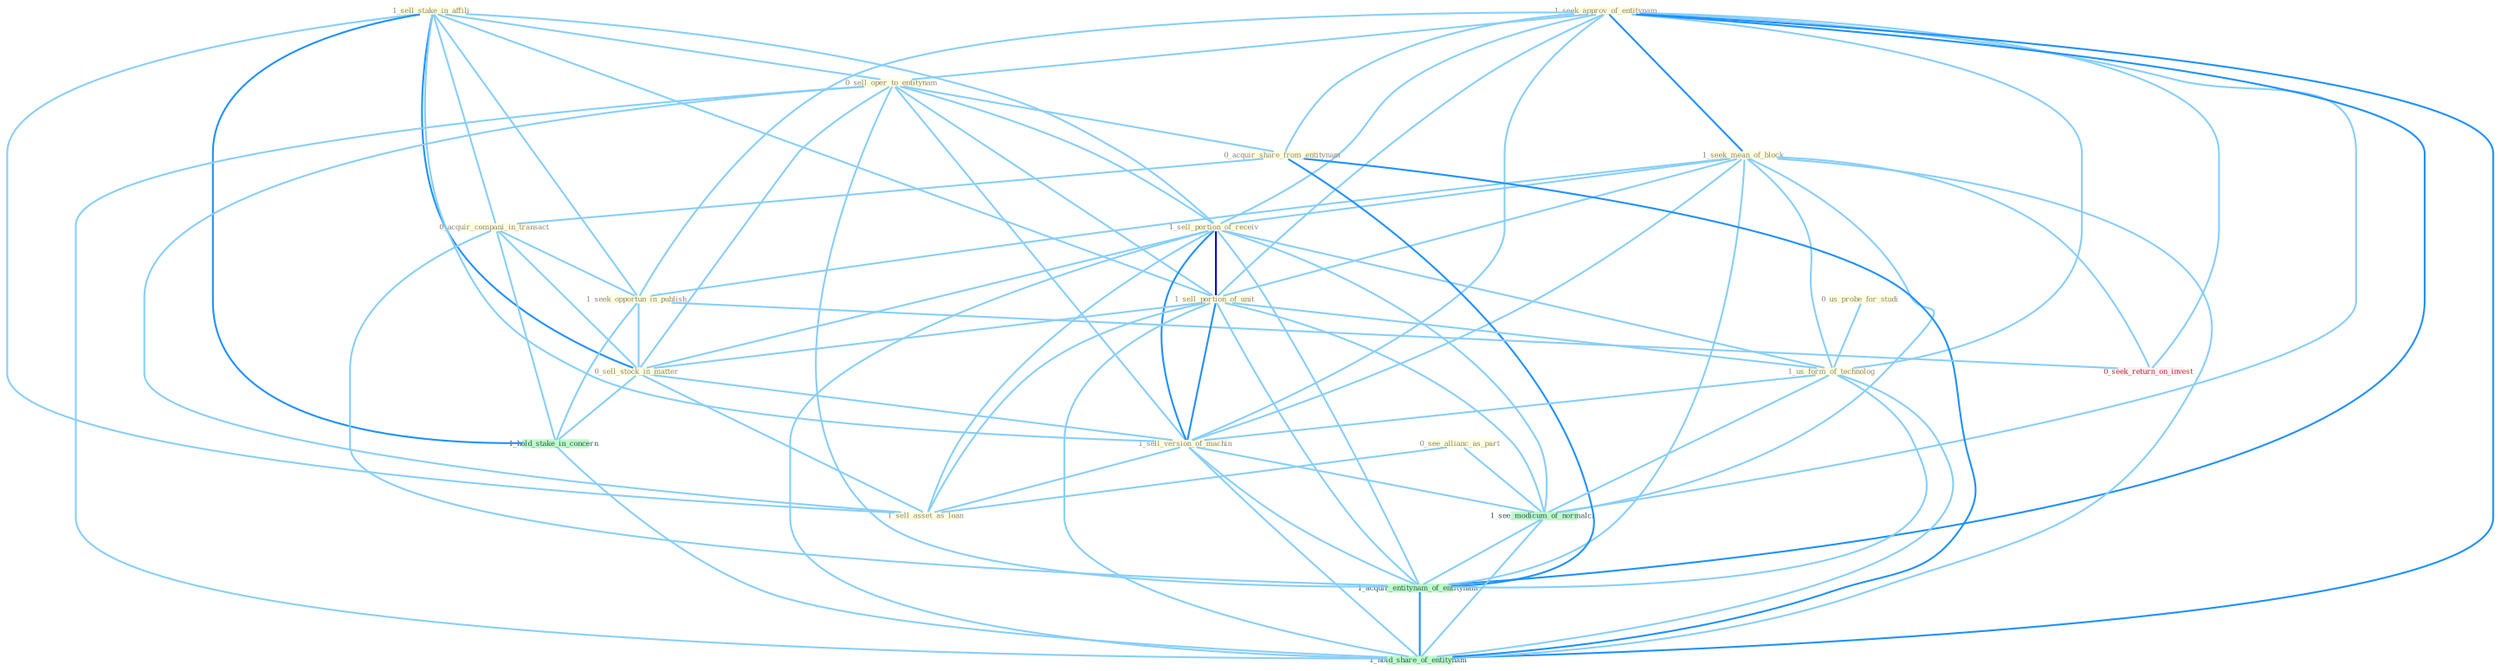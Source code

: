 Graph G{ 
    node
    [shape=polygon,style=filled,width=.5,height=.06,color="#BDFCC9",fixedsize=true,fontsize=4,
    fontcolor="#2f4f4f"];
    {node
    [color="#ffffe0", fontcolor="#8b7d6b"] "1_sell_stake_in_affili " "1_seek_approv_of_entitynam " "0_sell_oper_to_entitynam " "1_seek_mean_of_block " "1_sell_portion_of_receiv " "0_acquir_share_from_entitynam " "0_acquir_compani_in_transact " "0_us_probe_for_studi " "1_seek_opportun_in_publish " "1_sell_portion_of_unit " "0_see_allianc_as_part " "0_sell_stock_in_matter " "1_us_form_of_technolog " "1_sell_version_of_machin " "1_sell_asset_as_loan "}
{node [color="#fff0f5", fontcolor="#b22222"] "0_seek_return_on_invest "}
edge [color="#B0E2FF"];

	"1_sell_stake_in_affili " -- "0_sell_oper_to_entitynam " [w="1", color="#87cefa" ];
	"1_sell_stake_in_affili " -- "1_sell_portion_of_receiv " [w="1", color="#87cefa" ];
	"1_sell_stake_in_affili " -- "0_acquir_compani_in_transact " [w="1", color="#87cefa" ];
	"1_sell_stake_in_affili " -- "1_seek_opportun_in_publish " [w="1", color="#87cefa" ];
	"1_sell_stake_in_affili " -- "1_sell_portion_of_unit " [w="1", color="#87cefa" ];
	"1_sell_stake_in_affili " -- "0_sell_stock_in_matter " [w="2", color="#1e90ff" , len=0.8];
	"1_sell_stake_in_affili " -- "1_sell_version_of_machin " [w="1", color="#87cefa" ];
	"1_sell_stake_in_affili " -- "1_sell_asset_as_loan " [w="1", color="#87cefa" ];
	"1_sell_stake_in_affili " -- "1_hold_stake_in_concern " [w="2", color="#1e90ff" , len=0.8];
	"1_seek_approv_of_entitynam " -- "0_sell_oper_to_entitynam " [w="1", color="#87cefa" ];
	"1_seek_approv_of_entitynam " -- "1_seek_mean_of_block " [w="2", color="#1e90ff" , len=0.8];
	"1_seek_approv_of_entitynam " -- "1_sell_portion_of_receiv " [w="1", color="#87cefa" ];
	"1_seek_approv_of_entitynam " -- "0_acquir_share_from_entitynam " [w="1", color="#87cefa" ];
	"1_seek_approv_of_entitynam " -- "1_seek_opportun_in_publish " [w="1", color="#87cefa" ];
	"1_seek_approv_of_entitynam " -- "1_sell_portion_of_unit " [w="1", color="#87cefa" ];
	"1_seek_approv_of_entitynam " -- "1_us_form_of_technolog " [w="1", color="#87cefa" ];
	"1_seek_approv_of_entitynam " -- "1_sell_version_of_machin " [w="1", color="#87cefa" ];
	"1_seek_approv_of_entitynam " -- "0_seek_return_on_invest " [w="1", color="#87cefa" ];
	"1_seek_approv_of_entitynam " -- "1_see_modicum_of_normalci " [w="1", color="#87cefa" ];
	"1_seek_approv_of_entitynam " -- "1_acquir_entitynam_of_entitynam " [w="2", color="#1e90ff" , len=0.8];
	"1_seek_approv_of_entitynam " -- "1_hold_share_of_entitynam " [w="2", color="#1e90ff" , len=0.8];
	"0_sell_oper_to_entitynam " -- "1_sell_portion_of_receiv " [w="1", color="#87cefa" ];
	"0_sell_oper_to_entitynam " -- "0_acquir_share_from_entitynam " [w="1", color="#87cefa" ];
	"0_sell_oper_to_entitynam " -- "1_sell_portion_of_unit " [w="1", color="#87cefa" ];
	"0_sell_oper_to_entitynam " -- "0_sell_stock_in_matter " [w="1", color="#87cefa" ];
	"0_sell_oper_to_entitynam " -- "1_sell_version_of_machin " [w="1", color="#87cefa" ];
	"0_sell_oper_to_entitynam " -- "1_sell_asset_as_loan " [w="1", color="#87cefa" ];
	"0_sell_oper_to_entitynam " -- "1_acquir_entitynam_of_entitynam " [w="1", color="#87cefa" ];
	"0_sell_oper_to_entitynam " -- "1_hold_share_of_entitynam " [w="1", color="#87cefa" ];
	"1_seek_mean_of_block " -- "1_sell_portion_of_receiv " [w="1", color="#87cefa" ];
	"1_seek_mean_of_block " -- "1_seek_opportun_in_publish " [w="1", color="#87cefa" ];
	"1_seek_mean_of_block " -- "1_sell_portion_of_unit " [w="1", color="#87cefa" ];
	"1_seek_mean_of_block " -- "1_us_form_of_technolog " [w="1", color="#87cefa" ];
	"1_seek_mean_of_block " -- "1_sell_version_of_machin " [w="1", color="#87cefa" ];
	"1_seek_mean_of_block " -- "0_seek_return_on_invest " [w="1", color="#87cefa" ];
	"1_seek_mean_of_block " -- "1_see_modicum_of_normalci " [w="1", color="#87cefa" ];
	"1_seek_mean_of_block " -- "1_acquir_entitynam_of_entitynam " [w="1", color="#87cefa" ];
	"1_seek_mean_of_block " -- "1_hold_share_of_entitynam " [w="1", color="#87cefa" ];
	"1_sell_portion_of_receiv " -- "1_sell_portion_of_unit " [w="3", color="#0000cd" , len=0.6];
	"1_sell_portion_of_receiv " -- "0_sell_stock_in_matter " [w="1", color="#87cefa" ];
	"1_sell_portion_of_receiv " -- "1_us_form_of_technolog " [w="1", color="#87cefa" ];
	"1_sell_portion_of_receiv " -- "1_sell_version_of_machin " [w="2", color="#1e90ff" , len=0.8];
	"1_sell_portion_of_receiv " -- "1_sell_asset_as_loan " [w="1", color="#87cefa" ];
	"1_sell_portion_of_receiv " -- "1_see_modicum_of_normalci " [w="1", color="#87cefa" ];
	"1_sell_portion_of_receiv " -- "1_acquir_entitynam_of_entitynam " [w="1", color="#87cefa" ];
	"1_sell_portion_of_receiv " -- "1_hold_share_of_entitynam " [w="1", color="#87cefa" ];
	"0_acquir_share_from_entitynam " -- "0_acquir_compani_in_transact " [w="1", color="#87cefa" ];
	"0_acquir_share_from_entitynam " -- "1_acquir_entitynam_of_entitynam " [w="2", color="#1e90ff" , len=0.8];
	"0_acquir_share_from_entitynam " -- "1_hold_share_of_entitynam " [w="2", color="#1e90ff" , len=0.8];
	"0_acquir_compani_in_transact " -- "1_seek_opportun_in_publish " [w="1", color="#87cefa" ];
	"0_acquir_compani_in_transact " -- "0_sell_stock_in_matter " [w="1", color="#87cefa" ];
	"0_acquir_compani_in_transact " -- "1_hold_stake_in_concern " [w="1", color="#87cefa" ];
	"0_acquir_compani_in_transact " -- "1_acquir_entitynam_of_entitynam " [w="1", color="#87cefa" ];
	"0_us_probe_for_studi " -- "1_us_form_of_technolog " [w="1", color="#87cefa" ];
	"1_seek_opportun_in_publish " -- "0_sell_stock_in_matter " [w="1", color="#87cefa" ];
	"1_seek_opportun_in_publish " -- "1_hold_stake_in_concern " [w="1", color="#87cefa" ];
	"1_seek_opportun_in_publish " -- "0_seek_return_on_invest " [w="1", color="#87cefa" ];
	"1_sell_portion_of_unit " -- "0_sell_stock_in_matter " [w="1", color="#87cefa" ];
	"1_sell_portion_of_unit " -- "1_us_form_of_technolog " [w="1", color="#87cefa" ];
	"1_sell_portion_of_unit " -- "1_sell_version_of_machin " [w="2", color="#1e90ff" , len=0.8];
	"1_sell_portion_of_unit " -- "1_sell_asset_as_loan " [w="1", color="#87cefa" ];
	"1_sell_portion_of_unit " -- "1_see_modicum_of_normalci " [w="1", color="#87cefa" ];
	"1_sell_portion_of_unit " -- "1_acquir_entitynam_of_entitynam " [w="1", color="#87cefa" ];
	"1_sell_portion_of_unit " -- "1_hold_share_of_entitynam " [w="1", color="#87cefa" ];
	"0_see_allianc_as_part " -- "1_sell_asset_as_loan " [w="1", color="#87cefa" ];
	"0_see_allianc_as_part " -- "1_see_modicum_of_normalci " [w="1", color="#87cefa" ];
	"0_sell_stock_in_matter " -- "1_sell_version_of_machin " [w="1", color="#87cefa" ];
	"0_sell_stock_in_matter " -- "1_sell_asset_as_loan " [w="1", color="#87cefa" ];
	"0_sell_stock_in_matter " -- "1_hold_stake_in_concern " [w="1", color="#87cefa" ];
	"1_us_form_of_technolog " -- "1_sell_version_of_machin " [w="1", color="#87cefa" ];
	"1_us_form_of_technolog " -- "1_see_modicum_of_normalci " [w="1", color="#87cefa" ];
	"1_us_form_of_technolog " -- "1_acquir_entitynam_of_entitynam " [w="1", color="#87cefa" ];
	"1_us_form_of_technolog " -- "1_hold_share_of_entitynam " [w="1", color="#87cefa" ];
	"1_sell_version_of_machin " -- "1_sell_asset_as_loan " [w="1", color="#87cefa" ];
	"1_sell_version_of_machin " -- "1_see_modicum_of_normalci " [w="1", color="#87cefa" ];
	"1_sell_version_of_machin " -- "1_acquir_entitynam_of_entitynam " [w="1", color="#87cefa" ];
	"1_sell_version_of_machin " -- "1_hold_share_of_entitynam " [w="1", color="#87cefa" ];
	"1_hold_stake_in_concern " -- "1_hold_share_of_entitynam " [w="1", color="#87cefa" ];
	"1_see_modicum_of_normalci " -- "1_acquir_entitynam_of_entitynam " [w="1", color="#87cefa" ];
	"1_see_modicum_of_normalci " -- "1_hold_share_of_entitynam " [w="1", color="#87cefa" ];
	"1_acquir_entitynam_of_entitynam " -- "1_hold_share_of_entitynam " [w="2", color="#1e90ff" , len=0.8];
}